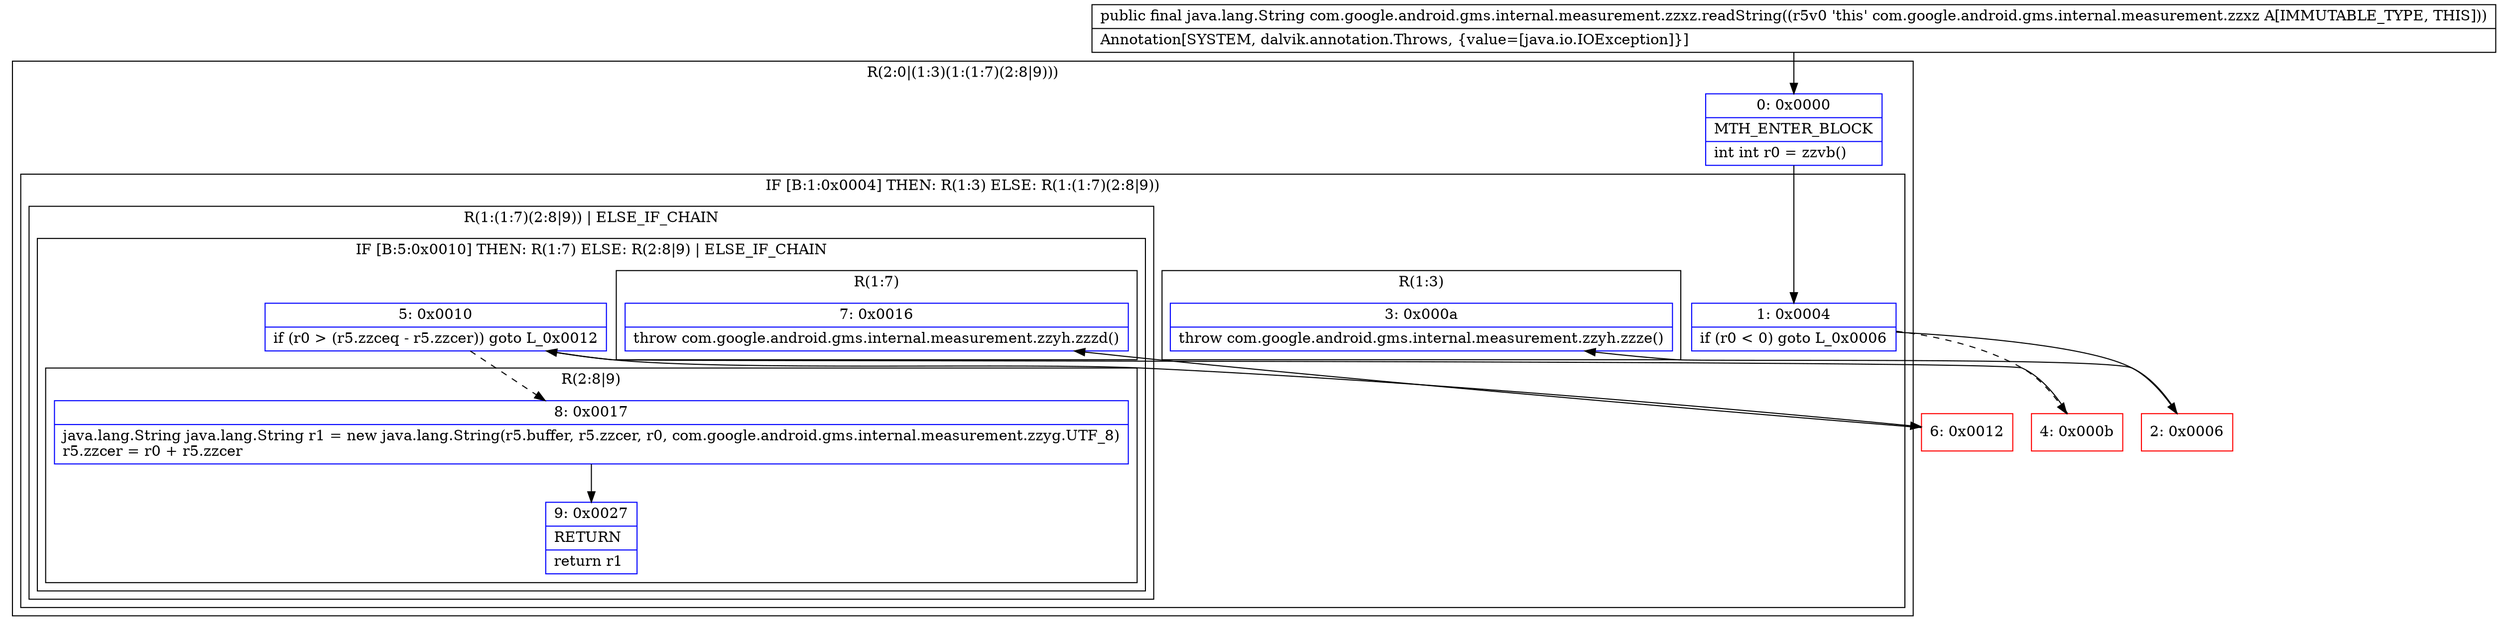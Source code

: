 digraph "CFG forcom.google.android.gms.internal.measurement.zzxz.readString()Ljava\/lang\/String;" {
subgraph cluster_Region_2021284018 {
label = "R(2:0|(1:3)(1:(1:7)(2:8|9)))";
node [shape=record,color=blue];
Node_0 [shape=record,label="{0\:\ 0x0000|MTH_ENTER_BLOCK\l|int int r0 = zzvb()\l}"];
subgraph cluster_IfRegion_801974759 {
label = "IF [B:1:0x0004] THEN: R(1:3) ELSE: R(1:(1:7)(2:8|9))";
node [shape=record,color=blue];
Node_1 [shape=record,label="{1\:\ 0x0004|if (r0 \< 0) goto L_0x0006\l}"];
subgraph cluster_Region_2129742471 {
label = "R(1:3)";
node [shape=record,color=blue];
Node_3 [shape=record,label="{3\:\ 0x000a|throw com.google.android.gms.internal.measurement.zzyh.zzze()\l}"];
}
subgraph cluster_Region_362179972 {
label = "R(1:(1:7)(2:8|9)) | ELSE_IF_CHAIN\l";
node [shape=record,color=blue];
subgraph cluster_IfRegion_136120909 {
label = "IF [B:5:0x0010] THEN: R(1:7) ELSE: R(2:8|9) | ELSE_IF_CHAIN\l";
node [shape=record,color=blue];
Node_5 [shape=record,label="{5\:\ 0x0010|if (r0 \> (r5.zzceq \- r5.zzcer)) goto L_0x0012\l}"];
subgraph cluster_Region_601646793 {
label = "R(1:7)";
node [shape=record,color=blue];
Node_7 [shape=record,label="{7\:\ 0x0016|throw com.google.android.gms.internal.measurement.zzyh.zzzd()\l}"];
}
subgraph cluster_Region_337269136 {
label = "R(2:8|9)";
node [shape=record,color=blue];
Node_8 [shape=record,label="{8\:\ 0x0017|java.lang.String java.lang.String r1 = new java.lang.String(r5.buffer, r5.zzcer, r0, com.google.android.gms.internal.measurement.zzyg.UTF_8)\lr5.zzcer = r0 + r5.zzcer\l}"];
Node_9 [shape=record,label="{9\:\ 0x0027|RETURN\l|return r1\l}"];
}
}
}
}
}
Node_2 [shape=record,color=red,label="{2\:\ 0x0006}"];
Node_4 [shape=record,color=red,label="{4\:\ 0x000b}"];
Node_6 [shape=record,color=red,label="{6\:\ 0x0012}"];
MethodNode[shape=record,label="{public final java.lang.String com.google.android.gms.internal.measurement.zzxz.readString((r5v0 'this' com.google.android.gms.internal.measurement.zzxz A[IMMUTABLE_TYPE, THIS]))  | Annotation[SYSTEM, dalvik.annotation.Throws, \{value=[java.io.IOException]\}]\l}"];
MethodNode -> Node_0;
Node_0 -> Node_1;
Node_1 -> Node_2;
Node_1 -> Node_4[style=dashed];
Node_5 -> Node_6;
Node_5 -> Node_8[style=dashed];
Node_8 -> Node_9;
Node_2 -> Node_3;
Node_4 -> Node_5;
Node_6 -> Node_7;
}

